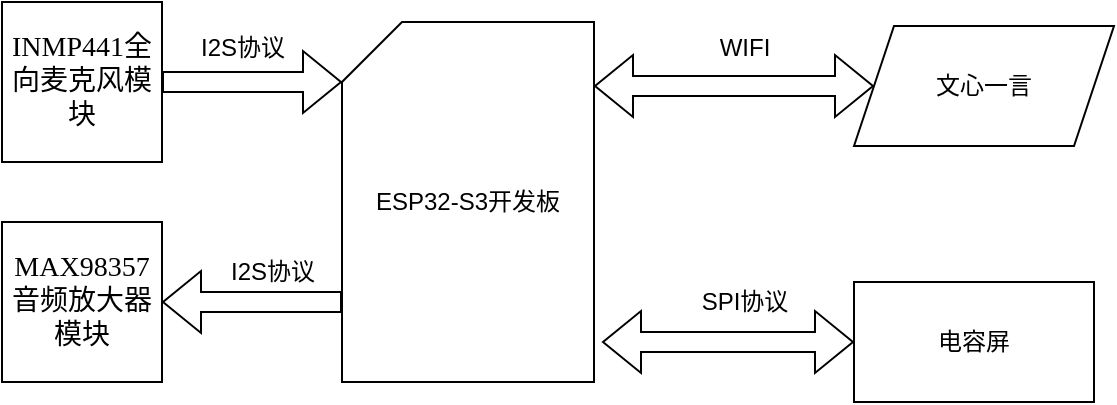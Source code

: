 <mxfile version="26.0.4">
  <diagram name="第 1 页" id="5_hrlgRrkxQNyP-M99RP">
    <mxGraphModel dx="868" dy="449" grid="1" gridSize="10" guides="1" tooltips="1" connect="1" arrows="1" fold="1" page="1" pageScale="1" pageWidth="827" pageHeight="1169" math="0" shadow="0">
      <root>
        <mxCell id="0" />
        <mxCell id="1" parent="0" />
        <mxCell id="xzWG090_1QoSRZAbisRV-2" value="ESP32-S3开发板" style="shape=card;whiteSpace=wrap;html=1;" vertex="1" parent="1">
          <mxGeometry x="280" y="170" width="126" height="180" as="geometry" />
        </mxCell>
        <mxCell id="xzWG090_1QoSRZAbisRV-3" value="文心一言" style="shape=parallelogram;perimeter=parallelogramPerimeter;whiteSpace=wrap;html=1;fixedSize=1;" vertex="1" parent="1">
          <mxGeometry x="536" y="172" width="130" height="60" as="geometry" />
        </mxCell>
        <mxCell id="xzWG090_1QoSRZAbisRV-10" value="" style="shape=flexArrow;endArrow=classic;startArrow=classic;html=1;rounded=0;entryX=0;entryY=0.5;entryDx=0;entryDy=0;" edge="1" parent="1" target="xzWG090_1QoSRZAbisRV-3">
          <mxGeometry width="100" height="100" relative="1" as="geometry">
            <mxPoint x="406" y="202" as="sourcePoint" />
            <mxPoint x="526" y="162" as="targetPoint" />
          </mxGeometry>
        </mxCell>
        <mxCell id="xzWG090_1QoSRZAbisRV-11" value="WIFI" style="text;html=1;align=center;verticalAlign=middle;resizable=0;points=[];autosize=1;strokeColor=none;fillColor=none;" vertex="1" parent="1">
          <mxGeometry x="456" y="168" width="50" height="30" as="geometry" />
        </mxCell>
        <mxCell id="xzWG090_1QoSRZAbisRV-13" value="&lt;p class=&quot;MsoNormal&quot;&gt;&lt;span style=&quot;mso-spacerun:&#39;yes&#39;;font-family:宋体;mso-ansi-font-weight:normal;&lt;br/&gt;mso-bidi-font-weight:bold;font-size:10.5pt;mso-font-kerning:1.0pt;&quot;&gt;&lt;font face=&quot;Times New Roman&quot;&gt;INMP441&lt;/font&gt;&lt;font face=&quot;宋体&quot;&gt;全向麦克风模块&lt;/font&gt;&lt;/span&gt;&lt;/p&gt;" style="whiteSpace=wrap;html=1;aspect=fixed;" vertex="1" parent="1">
          <mxGeometry x="110" y="160" width="80" height="80" as="geometry" />
        </mxCell>
        <mxCell id="xzWG090_1QoSRZAbisRV-14" value="&lt;p class=&quot;MsoNormal&quot;&gt;&lt;span style=&quot;mso-spacerun:&#39;yes&#39;;font-family:宋体;mso-ansi-font-weight:normal;&lt;br/&gt;mso-bidi-font-weight:bold;font-size:10.5pt;mso-font-kerning:1.0pt;&quot;&gt;&lt;font face=&quot;Times New Roman&quot;&gt;MAX98357&lt;/font&gt;&lt;font face=&quot;宋体&quot;&gt;音频放大器模块&lt;/font&gt;&lt;/span&gt;&lt;/p&gt;" style="whiteSpace=wrap;html=1;aspect=fixed;" vertex="1" parent="1">
          <mxGeometry x="110" y="270" width="80" height="80" as="geometry" />
        </mxCell>
        <mxCell id="xzWG090_1QoSRZAbisRV-16" value="" style="shape=flexArrow;endArrow=classic;html=1;rounded=0;exitX=1;exitY=0.5;exitDx=0;exitDy=0;entryX=0;entryY=0;entryDx=0;entryDy=30;entryPerimeter=0;" edge="1" parent="1" source="xzWG090_1QoSRZAbisRV-13" target="xzWG090_1QoSRZAbisRV-2">
          <mxGeometry width="50" height="50" relative="1" as="geometry">
            <mxPoint x="470" y="400" as="sourcePoint" />
            <mxPoint x="520" y="350" as="targetPoint" />
          </mxGeometry>
        </mxCell>
        <mxCell id="xzWG090_1QoSRZAbisRV-17" value="" style="shape=flexArrow;endArrow=classic;html=1;rounded=0;entryX=1;entryY=0.5;entryDx=0;entryDy=0;" edge="1" parent="1" target="xzWG090_1QoSRZAbisRV-14">
          <mxGeometry width="50" height="50" relative="1" as="geometry">
            <mxPoint x="280" y="310" as="sourcePoint" />
            <mxPoint x="414" y="410" as="targetPoint" />
          </mxGeometry>
        </mxCell>
        <mxCell id="xzWG090_1QoSRZAbisRV-18" value="I2S协议" style="text;html=1;align=center;verticalAlign=middle;resizable=0;points=[];autosize=1;strokeColor=none;fillColor=none;" vertex="1" parent="1">
          <mxGeometry x="195" y="168" width="70" height="30" as="geometry" />
        </mxCell>
        <mxCell id="xzWG090_1QoSRZAbisRV-19" value="I2S协议" style="text;html=1;align=center;verticalAlign=middle;resizable=0;points=[];autosize=1;strokeColor=none;fillColor=none;" vertex="1" parent="1">
          <mxGeometry x="210" y="280" width="70" height="30" as="geometry" />
        </mxCell>
        <mxCell id="xzWG090_1QoSRZAbisRV-21" value="电容屏" style="rounded=0;whiteSpace=wrap;html=1;" vertex="1" parent="1">
          <mxGeometry x="536" y="300" width="120" height="60" as="geometry" />
        </mxCell>
        <mxCell id="xzWG090_1QoSRZAbisRV-22" value="" style="shape=flexArrow;endArrow=classic;startArrow=classic;html=1;rounded=0;entryX=0;entryY=0.5;entryDx=0;entryDy=0;" edge="1" parent="1" target="xzWG090_1QoSRZAbisRV-21">
          <mxGeometry width="100" height="100" relative="1" as="geometry">
            <mxPoint x="410" y="330" as="sourcePoint" />
            <mxPoint x="460" y="230" as="targetPoint" />
          </mxGeometry>
        </mxCell>
        <mxCell id="xzWG090_1QoSRZAbisRV-23" value="SPI协议" style="text;html=1;align=center;verticalAlign=middle;resizable=0;points=[];autosize=1;strokeColor=none;fillColor=none;" vertex="1" parent="1">
          <mxGeometry x="446" y="295" width="70" height="30" as="geometry" />
        </mxCell>
      </root>
    </mxGraphModel>
  </diagram>
</mxfile>
